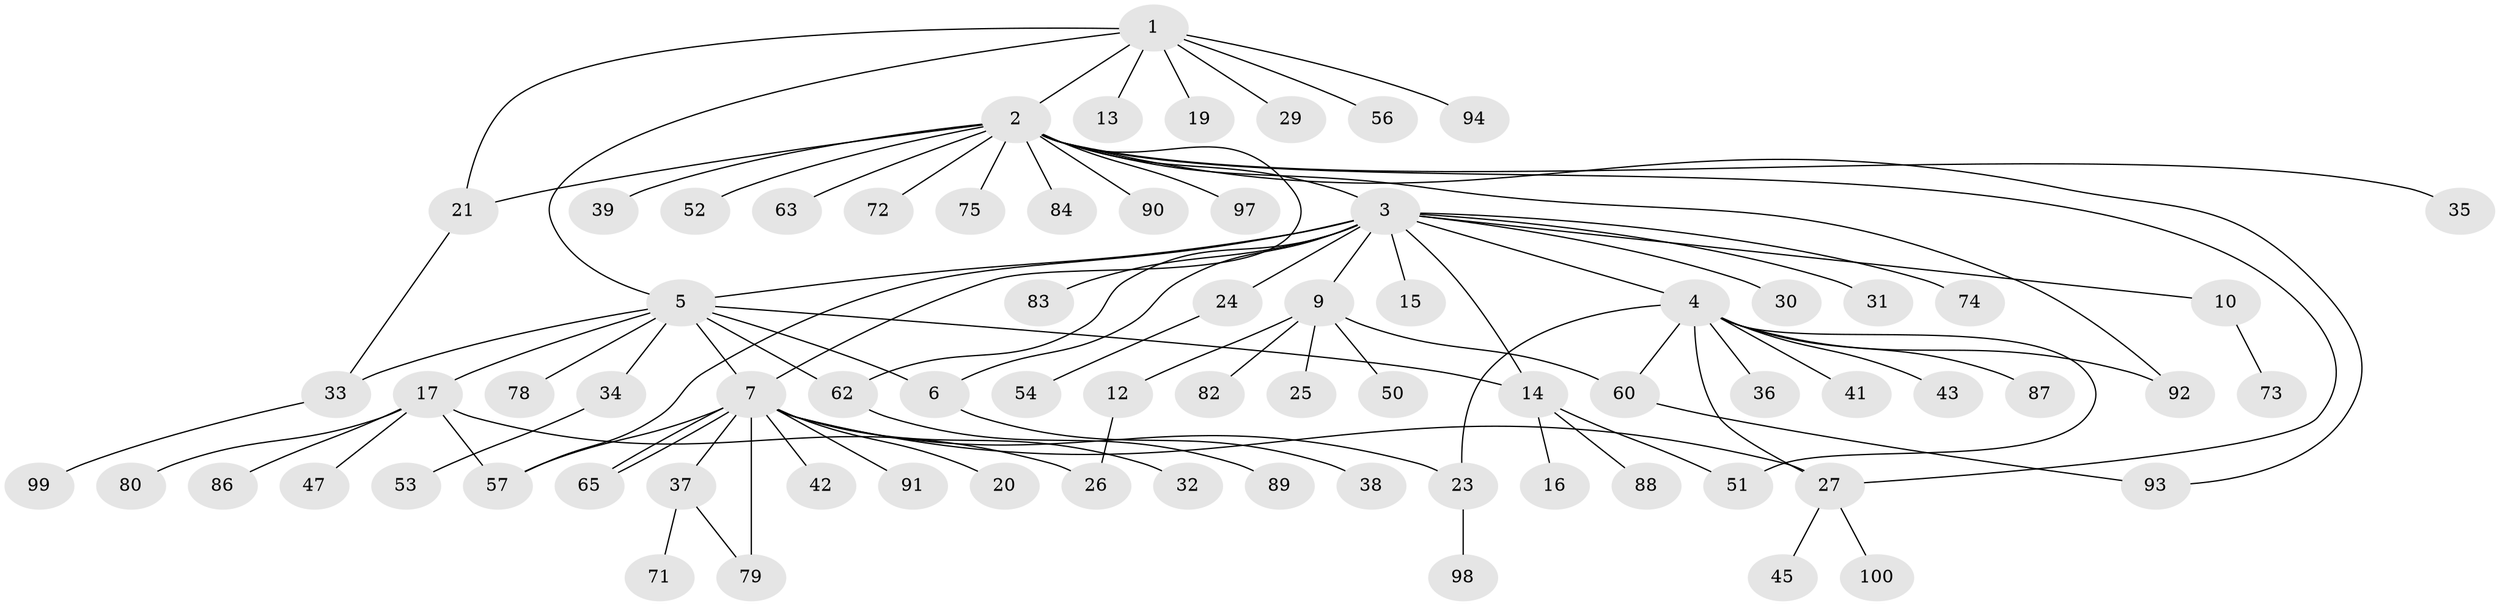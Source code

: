 // original degree distribution, {7: 0.02, 14: 0.01, 15: 0.01, 8: 0.01, 11: 0.01, 4: 0.07, 13: 0.01, 2: 0.18, 3: 0.07, 6: 0.01, 1: 0.57, 5: 0.03}
// Generated by graph-tools (version 1.1) at 2025/11/02/27/25 16:11:12]
// undirected, 74 vertices, 92 edges
graph export_dot {
graph [start="1"]
  node [color=gray90,style=filled];
  1 [super="+55"];
  2 [super="+22"];
  3 [super="+67"];
  4 [super="+11"];
  5 [super="+85"];
  6 [super="+58"];
  7 [super="+8"];
  9 [super="+28"];
  10 [super="+68"];
  12;
  13 [super="+18"];
  14 [super="+66"];
  15 [super="+69"];
  16;
  17 [super="+49"];
  19;
  20;
  21 [super="+96"];
  23 [super="+81"];
  24 [super="+48"];
  25 [super="+40"];
  26 [super="+64"];
  27 [super="+70"];
  29;
  30;
  31;
  32;
  33 [super="+46"];
  34;
  35;
  36;
  37 [super="+44"];
  38;
  39 [super="+95"];
  41;
  42;
  43;
  45 [super="+76"];
  47;
  50;
  51 [super="+61"];
  52;
  53;
  54;
  56;
  57 [super="+59"];
  60 [super="+77"];
  62;
  63;
  65;
  71;
  72;
  73;
  74;
  75;
  78;
  79;
  80;
  82;
  83;
  84;
  86;
  87;
  88;
  89;
  90;
  91;
  92;
  93;
  94;
  97;
  98;
  99;
  100;
  1 -- 2;
  1 -- 5;
  1 -- 13;
  1 -- 19;
  1 -- 29;
  1 -- 94;
  1 -- 56;
  1 -- 21;
  2 -- 3;
  2 -- 7;
  2 -- 21 [weight=2];
  2 -- 27;
  2 -- 35;
  2 -- 39;
  2 -- 72;
  2 -- 75;
  2 -- 84;
  2 -- 90;
  2 -- 93;
  2 -- 97;
  2 -- 52;
  2 -- 92;
  2 -- 63;
  3 -- 4;
  3 -- 6;
  3 -- 9;
  3 -- 10;
  3 -- 14;
  3 -- 15;
  3 -- 24;
  3 -- 30;
  3 -- 31;
  3 -- 57;
  3 -- 62;
  3 -- 74;
  3 -- 83;
  3 -- 5;
  4 -- 36;
  4 -- 41;
  4 -- 43;
  4 -- 87;
  4 -- 92;
  4 -- 60;
  4 -- 23;
  4 -- 51;
  4 -- 27;
  5 -- 6;
  5 -- 7;
  5 -- 14;
  5 -- 17;
  5 -- 33;
  5 -- 34;
  5 -- 62;
  5 -- 78;
  6 -- 38;
  7 -- 20;
  7 -- 23;
  7 -- 27;
  7 -- 32;
  7 -- 37;
  7 -- 42;
  7 -- 57;
  7 -- 65;
  7 -- 65;
  7 -- 79;
  7 -- 91;
  9 -- 12;
  9 -- 25;
  9 -- 50;
  9 -- 60;
  9 -- 82;
  10 -- 73;
  12 -- 26;
  14 -- 16;
  14 -- 51;
  14 -- 88;
  17 -- 26;
  17 -- 47;
  17 -- 57;
  17 -- 80;
  17 -- 86;
  21 -- 33;
  23 -- 98;
  24 -- 54;
  27 -- 45;
  27 -- 100;
  33 -- 99;
  34 -- 53;
  37 -- 71;
  37 -- 79;
  60 -- 93;
  62 -- 89;
}
